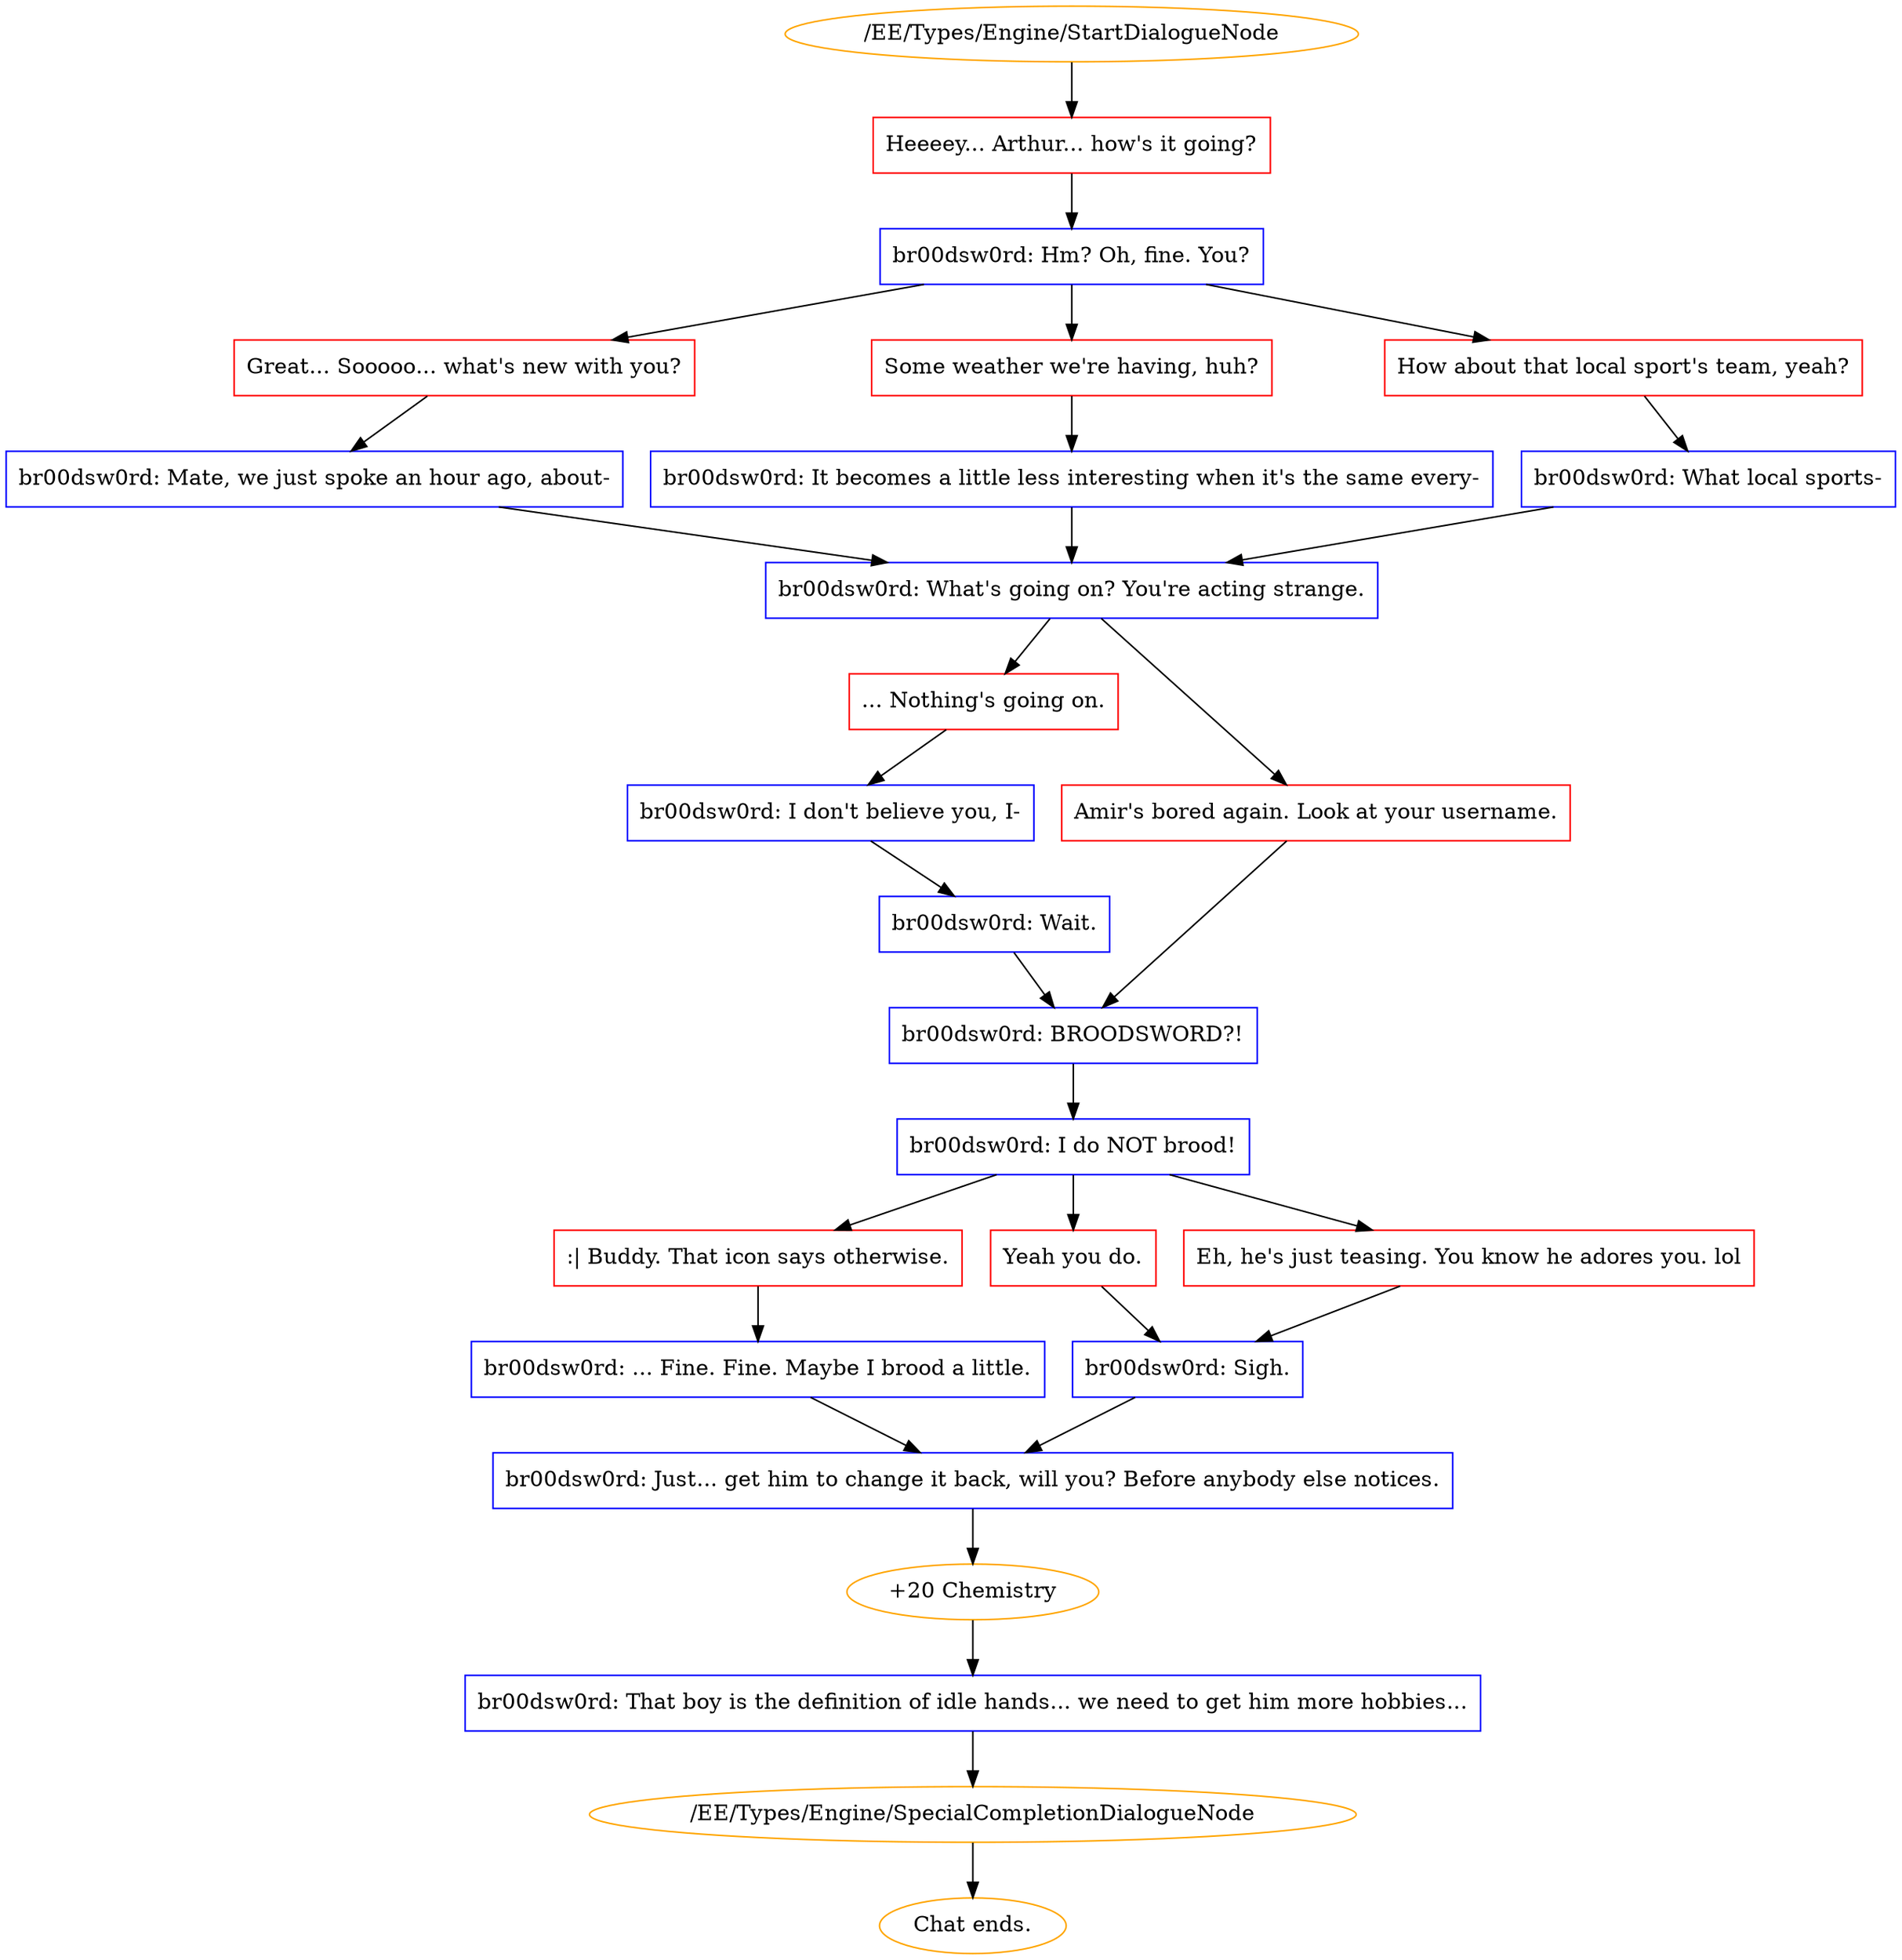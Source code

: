 digraph {
	2929 [label="/EE/Types/Engine/StartDialogueNode",color=orange];
		2929 -> 2930;
	2930 [label="Heeeey... Arthur... how's it going?",shape=box,color=red];
		2930 -> 2927;
	2927 [label="br00dsw0rd: Hm? Oh, fine. You?",shape=box,color=blue];
		2927 -> 2931;
		2927 -> 2932;
		2927 -> 2933;
	2931 [label="Great... Sooooo... what's new with you?",shape=box,color=red];
		2931 -> 2928;
	2932 [label="Some weather we're having, huh?",shape=box,color=red];
		2932 -> 2934;
	2933 [label="How about that local sport's team, yeah?",shape=box,color=red];
		2933 -> 2935;
	2928 [label="br00dsw0rd: Mate, we just spoke an hour ago, about-",shape=box,color=blue];
		2928 -> 2936;
	2934 [label="br00dsw0rd: It becomes a little less interesting when it's the same every-",shape=box,color=blue];
		2934 -> 2936;
	2935 [label="br00dsw0rd: What local sports-",shape=box,color=blue];
		2935 -> 2936;
	2936 [label="br00dsw0rd: What's going on? You're acting strange.",shape=box,color=blue];
		2936 -> 2937;
		2936 -> 2938;
	2937 [label="... Nothing's going on.",shape=box,color=red];
		2937 -> 2939;
	2938 [label="Amir's bored again. Look at your username.",shape=box,color=red];
		2938 -> 2941;
	2939 [label="br00dsw0rd: I don't believe you, I-",shape=box,color=blue];
		2939 -> 2940;
	2941 [label="br00dsw0rd: BROODSWORD?!",shape=box,color=blue];
		2941 -> 2942;
	2940 [label="br00dsw0rd: Wait.",shape=box,color=blue];
		2940 -> 2941;
	2942 [label="br00dsw0rd: I do NOT brood!",shape=box,color=blue];
		2942 -> 2943;
		2942 -> 2944;
		2942 -> 2945;
	2943 [label=":| Buddy. That icon says otherwise.",shape=box,color=red];
		2943 -> 2946;
	2944 [label="Yeah you do.",shape=box,color=red];
		2944 -> 2947;
	2945 [label="Eh, he's just teasing. You know he adores you. lol",shape=box,color=red];
		2945 -> 2947;
	2946 [label="br00dsw0rd: ... Fine. Fine. Maybe I brood a little.",shape=box,color=blue];
		2946 -> 2948;
	2947 [label="br00dsw0rd: Sigh.",shape=box,color=blue];
		2947 -> 2948;
	2948 [label="br00dsw0rd: Just... get him to change it back, will you? Before anybody else notices.",shape=box,color=blue];
		2948 -> 2950;
	2950 [label="+20 Chemistry",color=orange];
		2950 -> 2949;
	2949 [label="br00dsw0rd: That boy is the definition of idle hands... we need to get him more hobbies...",shape=box,color=blue];
		2949 -> 241;
	241 [label="/EE/Types/Engine/SpecialCompletionDialogueNode",color=orange];
		241 -> "Chat ends.";
	"Chat ends." [color=orange];
}